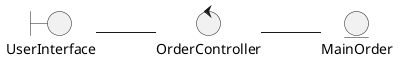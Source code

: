 @startuml
''' 省略底部

left to right direction

	boundary UserInterface 
	control OrderController 
	entity MainOrder

	UserInterface -- OrderController
	OrderController -- MainOrder

@enduml